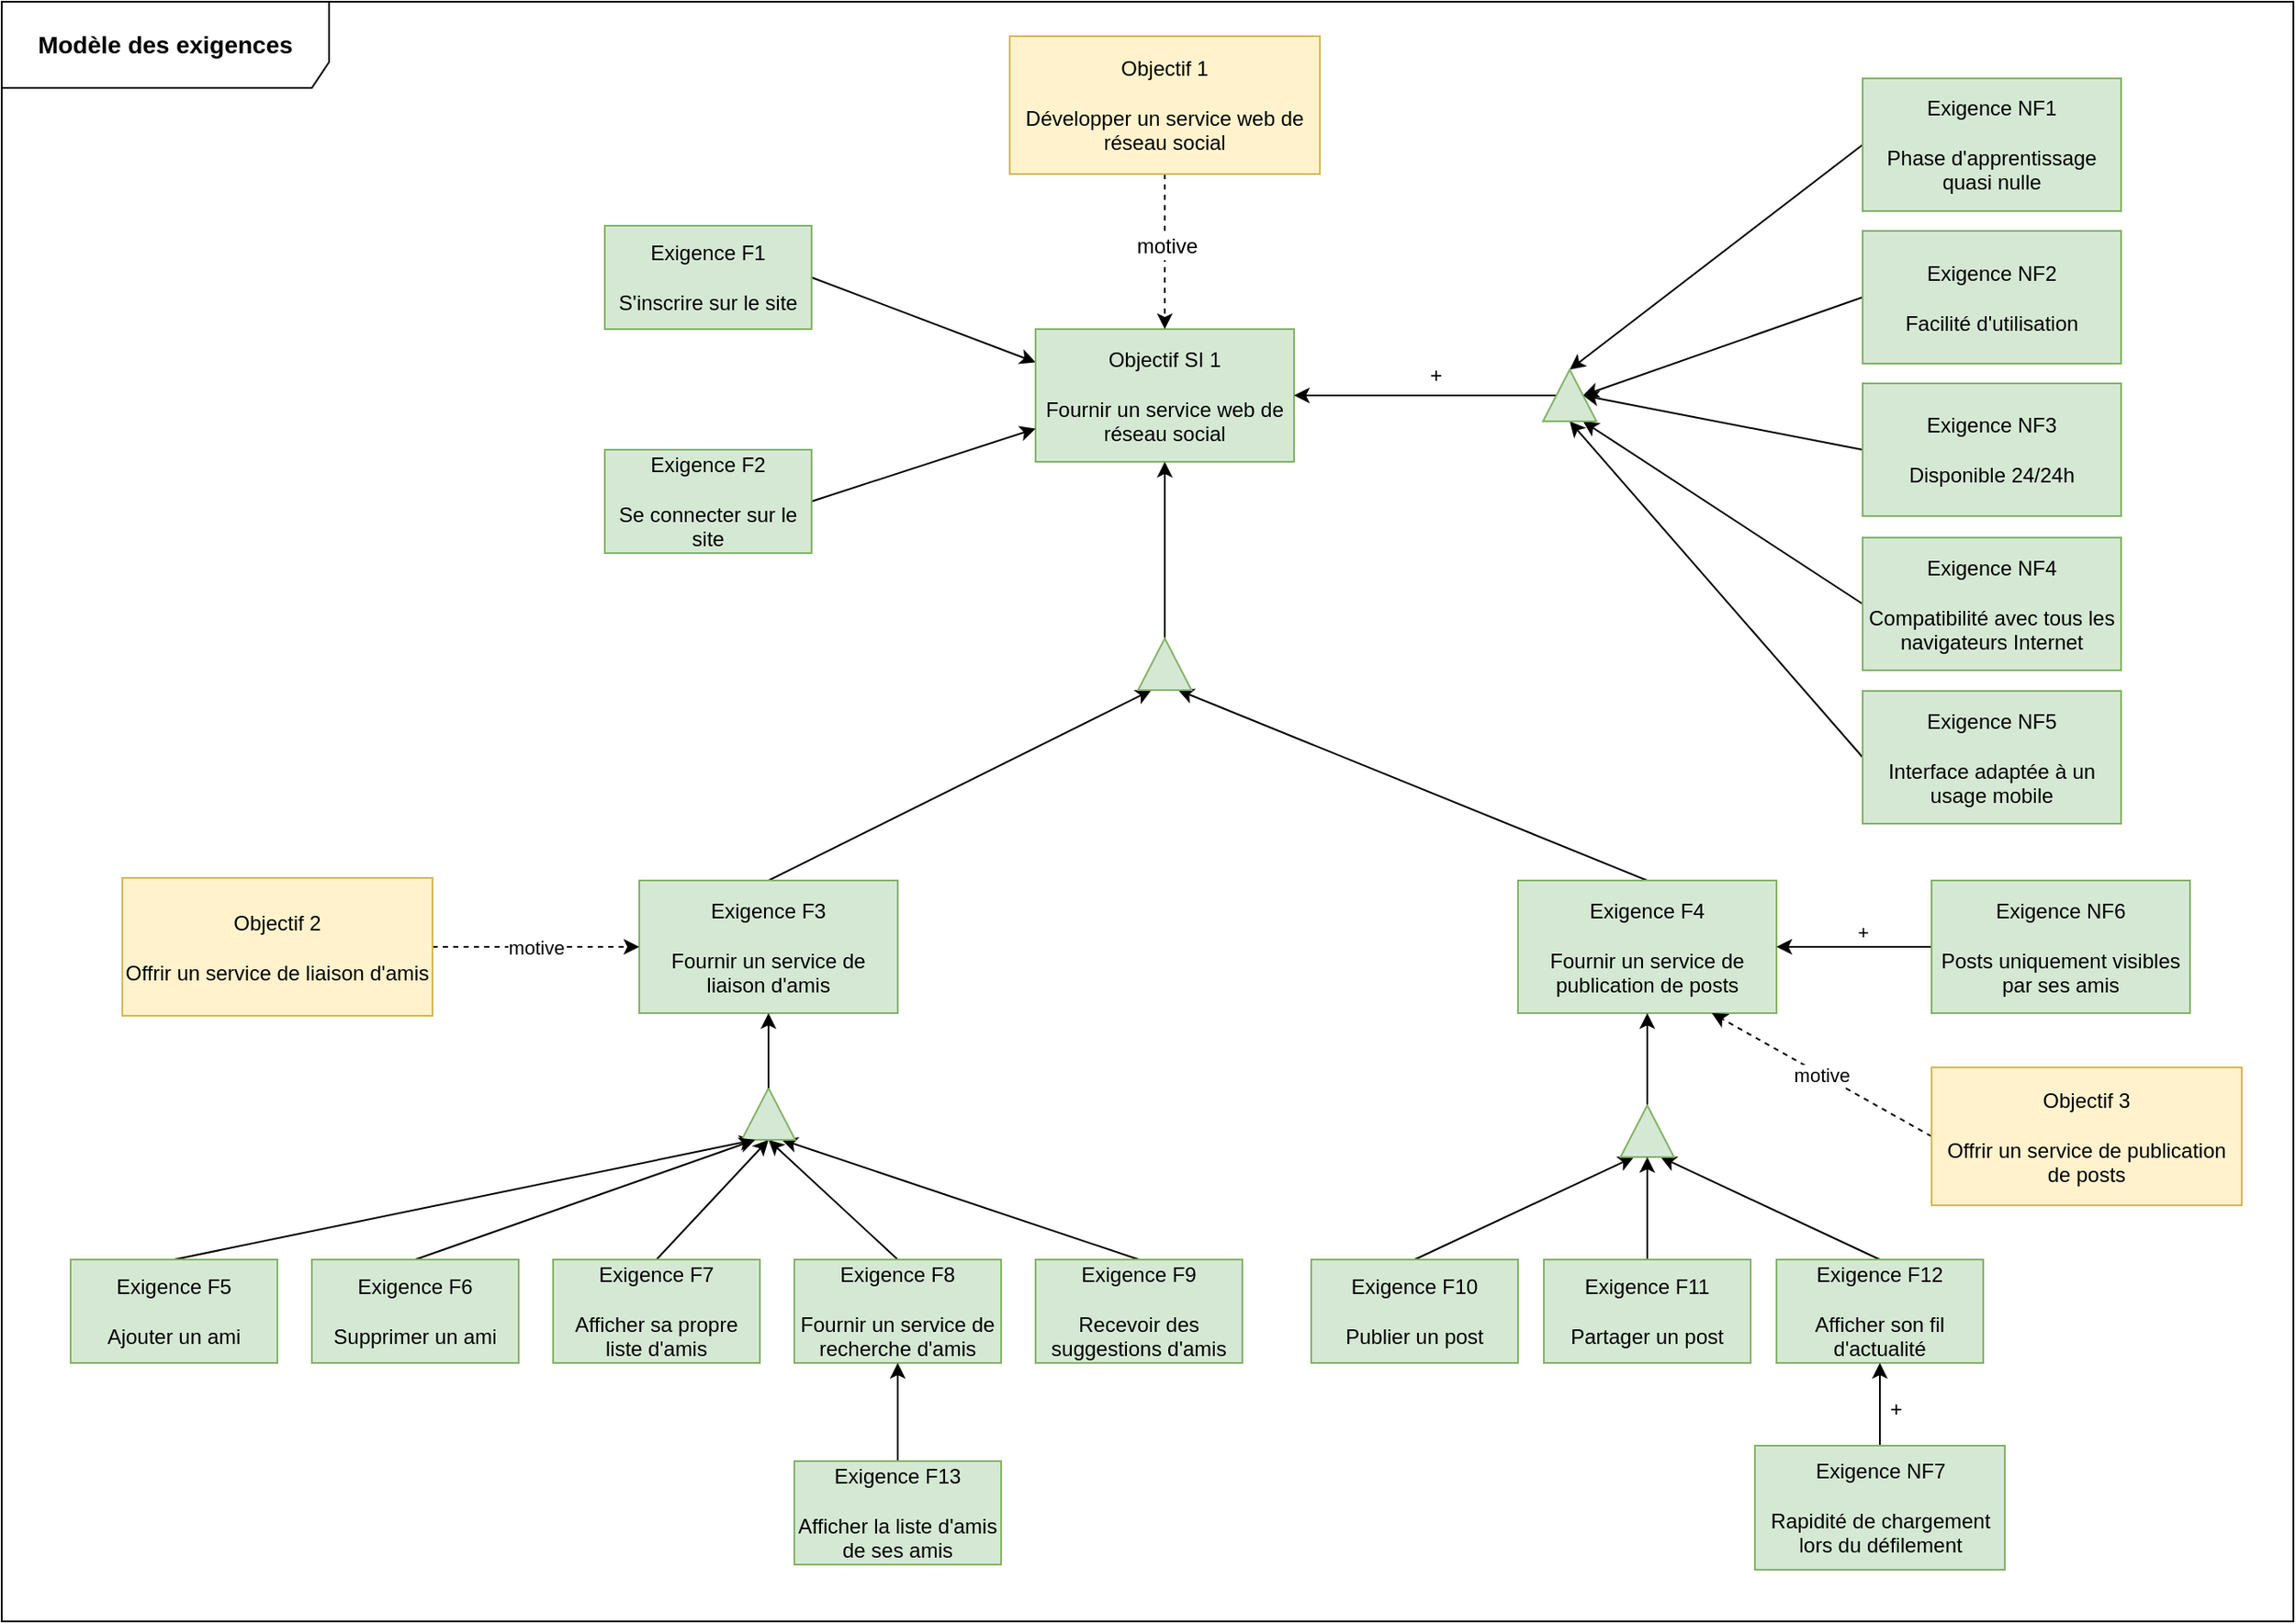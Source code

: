 <mxfile version="10.5.0" type="device"><diagram id="ZkUmeTDd73xNA51shM2l" name="Page-1"><mxGraphModel dx="2531" dy="1806" grid="1" gridSize="10" guides="1" tooltips="1" connect="1" arrows="1" fold="1" page="1" pageScale="1" pageWidth="1169" pageHeight="827" math="0" shadow="0"><root><mxCell id="0"/><mxCell id="1" parent="0"/><mxCell id="2JTCm--ZOlRviBQ--y-4-38" style="edgeStyle=none;rounded=0;orthogonalLoop=1;jettySize=auto;html=1;exitX=1;exitY=0.5;exitDx=0;exitDy=0;entryX=0;entryY=0.25;entryDx=0;entryDy=0;" edge="1" parent="1" source="2JTCm--ZOlRviBQ--y-4-6" target="2JTCm--ZOlRviBQ--y-4-13"><mxGeometry relative="1" as="geometry"/></mxCell><mxCell id="2JTCm--ZOlRviBQ--y-4-6" value="Exigence F1&lt;br&gt;&lt;br&gt;S'inscrire sur le site&lt;br&gt;" style="rounded=0;whiteSpace=wrap;html=1;fillColor=#d5e8d4;strokeColor=#82b366;" vertex="1" parent="1"><mxGeometry x="160" y="80" width="120" height="60" as="geometry"/></mxCell><mxCell id="2JTCm--ZOlRviBQ--y-4-28" style="edgeStyle=none;rounded=0;orthogonalLoop=1;jettySize=auto;html=1;exitX=0.5;exitY=0;exitDx=0;exitDy=0;entryX=0;entryY=0.25;entryDx=0;entryDy=0;" edge="1" parent="1" source="2JTCm--ZOlRviBQ--y-4-7" target="2JTCm--ZOlRviBQ--y-4-26"><mxGeometry relative="1" as="geometry"/></mxCell><mxCell id="2JTCm--ZOlRviBQ--y-4-7" value="Exigence F5&lt;br&gt;&lt;br&gt;Ajouter un ami&lt;br&gt;" style="rounded=0;whiteSpace=wrap;html=1;fillColor=#d5e8d4;strokeColor=#82b366;" vertex="1" parent="1"><mxGeometry x="-150" y="680" width="120" height="60" as="geometry"/></mxCell><mxCell id="2JTCm--ZOlRviBQ--y-4-29" style="edgeStyle=none;rounded=0;orthogonalLoop=1;jettySize=auto;html=1;exitX=0.5;exitY=0;exitDx=0;exitDy=0;entryX=0;entryY=0.5;entryDx=0;entryDy=0;" edge="1" parent="1" source="2JTCm--ZOlRviBQ--y-4-8" target="2JTCm--ZOlRviBQ--y-4-26"><mxGeometry relative="1" as="geometry"/></mxCell><mxCell id="2JTCm--ZOlRviBQ--y-4-8" value="Exigence F7&lt;br&gt;&lt;br&gt;Afficher sa propre liste d'amis&lt;br&gt;" style="rounded=0;whiteSpace=wrap;html=1;fillColor=#d5e8d4;strokeColor=#82b366;" vertex="1" parent="1"><mxGeometry x="130" y="680" width="120" height="60" as="geometry"/></mxCell><mxCell id="2JTCm--ZOlRviBQ--y-4-30" style="edgeStyle=none;rounded=0;orthogonalLoop=1;jettySize=auto;html=1;exitX=0.5;exitY=0;exitDx=0;exitDy=0;entryX=0;entryY=0.5;entryDx=0;entryDy=0;" edge="1" parent="1" source="2JTCm--ZOlRviBQ--y-4-9" target="2JTCm--ZOlRviBQ--y-4-26"><mxGeometry relative="1" as="geometry"/></mxCell><mxCell id="2JTCm--ZOlRviBQ--y-4-9" value="Exigence F8&lt;br&gt;&lt;br&gt;Fournir un service de recherche d'amis&lt;br&gt;" style="rounded=0;whiteSpace=wrap;html=1;fillColor=#d5e8d4;strokeColor=#82b366;" vertex="1" parent="1"><mxGeometry x="270" y="680" width="120" height="60" as="geometry"/></mxCell><mxCell id="2JTCm--ZOlRviBQ--y-4-43" style="edgeStyle=none;rounded=0;orthogonalLoop=1;jettySize=auto;html=1;exitX=0.5;exitY=0;exitDx=0;exitDy=0;entryX=0.5;entryY=1;entryDx=0;entryDy=0;" edge="1" parent="1" source="2JTCm--ZOlRviBQ--y-4-41" target="2JTCm--ZOlRviBQ--y-4-9"><mxGeometry relative="1" as="geometry"/></mxCell><mxCell id="2JTCm--ZOlRviBQ--y-4-41" value="Exigence F13&lt;br&gt;&lt;br&gt;Afficher la liste d'amis de ses amis&lt;br&gt;" style="rounded=0;whiteSpace=wrap;html=1;fillColor=#d5e8d4;strokeColor=#82b366;" vertex="1" parent="1"><mxGeometry x="270" y="797" width="120" height="60" as="geometry"/></mxCell><mxCell id="2JTCm--ZOlRviBQ--y-4-31" style="edgeStyle=none;rounded=0;orthogonalLoop=1;jettySize=auto;html=1;exitX=0.5;exitY=0;exitDx=0;exitDy=0;entryX=0;entryY=0.75;entryDx=0;entryDy=0;" edge="1" parent="1" source="2JTCm--ZOlRviBQ--y-4-10" target="2JTCm--ZOlRviBQ--y-4-26"><mxGeometry relative="1" as="geometry"/></mxCell><mxCell id="2JTCm--ZOlRviBQ--y-4-10" value="Exigence F9&lt;br&gt;&lt;br&gt;Recevoir des suggestions d'amis&lt;br&gt;" style="rounded=0;whiteSpace=wrap;html=1;fillColor=#d5e8d4;strokeColor=#82b366;" vertex="1" parent="1"><mxGeometry x="410" y="680" width="120" height="60" as="geometry"/></mxCell><mxCell id="2JTCm--ZOlRviBQ--y-4-25" style="edgeStyle=none;rounded=0;orthogonalLoop=1;jettySize=auto;html=1;exitX=0.5;exitY=0;exitDx=0;exitDy=0;entryX=0;entryY=0.25;entryDx=0;entryDy=0;" edge="1" parent="1" source="2JTCm--ZOlRviBQ--y-4-11" target="2JTCm--ZOlRviBQ--y-4-21"><mxGeometry relative="1" as="geometry"/></mxCell><mxCell id="2JTCm--ZOlRviBQ--y-4-11" value="Exigence F10&lt;br&gt;&lt;br&gt;Publier un post&lt;br&gt;" style="rounded=0;whiteSpace=wrap;html=1;fillColor=#d5e8d4;strokeColor=#82b366;" vertex="1" parent="1"><mxGeometry x="570" y="680" width="120" height="60" as="geometry"/></mxCell><mxCell id="2JTCm--ZOlRviBQ--y-4-24" style="edgeStyle=none;rounded=0;orthogonalLoop=1;jettySize=auto;html=1;exitX=0.5;exitY=0;exitDx=0;exitDy=0;entryX=0;entryY=0.75;entryDx=0;entryDy=0;" edge="1" parent="1" source="2JTCm--ZOlRviBQ--y-4-12" target="2JTCm--ZOlRviBQ--y-4-21"><mxGeometry relative="1" as="geometry"/></mxCell><mxCell id="2JTCm--ZOlRviBQ--y-4-12" value="Exigence F12&lt;br&gt;&lt;br&gt;Afficher son fil d'actualité&lt;br&gt;" style="rounded=0;whiteSpace=wrap;html=1;fillColor=#d5e8d4;strokeColor=#82b366;" vertex="1" parent="1"><mxGeometry x="840" y="680" width="120" height="60" as="geometry"/></mxCell><mxCell id="2JTCm--ZOlRviBQ--y-4-13" value="Objectif SI 1&lt;br&gt;&lt;br&gt;Fournir un service web de réseau social&lt;br&gt;" style="rounded=0;whiteSpace=wrap;html=1;fillColor=#d5e8d4;strokeColor=#82b366;" vertex="1" parent="1"><mxGeometry x="410" y="140" width="150" height="77" as="geometry"/></mxCell><mxCell id="2JTCm--ZOlRviBQ--y-4-33" style="edgeStyle=none;rounded=0;orthogonalLoop=1;jettySize=auto;html=1;exitX=0.5;exitY=0;exitDx=0;exitDy=0;entryX=0;entryY=0.25;entryDx=0;entryDy=0;" edge="1" parent="1" source="2JTCm--ZOlRviBQ--y-4-14" target="2JTCm--ZOlRviBQ--y-4-32"><mxGeometry relative="1" as="geometry"/></mxCell><mxCell id="2JTCm--ZOlRviBQ--y-4-14" value="Exigence F3&lt;br&gt;&lt;br&gt;Fournir un service de liaison d'amis&lt;br&gt;" style="rounded=0;whiteSpace=wrap;html=1;fillColor=#d5e8d4;strokeColor=#82b366;" vertex="1" parent="1"><mxGeometry x="180" y="460" width="150" height="77" as="geometry"/></mxCell><mxCell id="2JTCm--ZOlRviBQ--y-4-34" style="edgeStyle=none;rounded=0;orthogonalLoop=1;jettySize=auto;html=1;exitX=0.5;exitY=0;exitDx=0;exitDy=0;entryX=0;entryY=0.75;entryDx=0;entryDy=0;" edge="1" parent="1" source="2JTCm--ZOlRviBQ--y-4-15" target="2JTCm--ZOlRviBQ--y-4-32"><mxGeometry relative="1" as="geometry"/></mxCell><mxCell id="2JTCm--ZOlRviBQ--y-4-15" value="Exigence F4&lt;br&gt;&lt;br&gt;Fournir un service de publication de posts&lt;br&gt;" style="rounded=0;whiteSpace=wrap;html=1;fillColor=#d5e8d4;strokeColor=#82b366;" vertex="1" parent="1"><mxGeometry x="690" y="460" width="150" height="77" as="geometry"/></mxCell><mxCell id="2JTCm--ZOlRviBQ--y-4-23" style="edgeStyle=none;rounded=0;orthogonalLoop=1;jettySize=auto;html=1;exitX=1;exitY=0.5;exitDx=0;exitDy=0;entryX=0.5;entryY=1;entryDx=0;entryDy=0;" edge="1" parent="1" source="2JTCm--ZOlRviBQ--y-4-21" target="2JTCm--ZOlRviBQ--y-4-15"><mxGeometry relative="1" as="geometry"/></mxCell><mxCell id="2JTCm--ZOlRviBQ--y-4-21" value="" style="triangle;whiteSpace=wrap;html=1;rotation=-90;fillColor=#d5e8d4;strokeColor=#82b366;" vertex="1" parent="1"><mxGeometry x="750" y="590" width="30" height="31" as="geometry"/></mxCell><mxCell id="2JTCm--ZOlRviBQ--y-4-26" value="" style="triangle;whiteSpace=wrap;html=1;rotation=-90;fillColor=#d5e8d4;strokeColor=#82b366;" vertex="1" parent="1"><mxGeometry x="240" y="580" width="30" height="31" as="geometry"/></mxCell><mxCell id="2JTCm--ZOlRviBQ--y-4-27" style="edgeStyle=none;rounded=0;orthogonalLoop=1;jettySize=auto;html=1;exitX=1;exitY=0.5;exitDx=0;exitDy=0;entryX=0.5;entryY=1;entryDx=0;entryDy=0;" edge="1" source="2JTCm--ZOlRviBQ--y-4-26" parent="1" target="2JTCm--ZOlRviBQ--y-4-14"><mxGeometry relative="1" as="geometry"><mxPoint x="300" y="560" as="targetPoint"/></mxGeometry></mxCell><mxCell id="2JTCm--ZOlRviBQ--y-4-35" style="edgeStyle=none;rounded=0;orthogonalLoop=1;jettySize=auto;html=1;exitX=1;exitY=0.5;exitDx=0;exitDy=0;entryX=0.5;entryY=1;entryDx=0;entryDy=0;" edge="1" parent="1" source="2JTCm--ZOlRviBQ--y-4-32" target="2JTCm--ZOlRviBQ--y-4-13"><mxGeometry relative="1" as="geometry"><mxPoint x="485" y="281" as="sourcePoint"/></mxGeometry></mxCell><mxCell id="2JTCm--ZOlRviBQ--y-4-32" value="" style="triangle;whiteSpace=wrap;html=1;rotation=-90;fillColor=#d5e8d4;strokeColor=#82b366;" vertex="1" parent="1"><mxGeometry x="470" y="319" width="30" height="31" as="geometry"/></mxCell><mxCell id="2JTCm--ZOlRviBQ--y-4-40" style="edgeStyle=none;rounded=0;orthogonalLoop=1;jettySize=auto;html=1;exitX=1;exitY=0.5;exitDx=0;exitDy=0;entryX=0;entryY=0.75;entryDx=0;entryDy=0;" edge="1" parent="1" source="2JTCm--ZOlRviBQ--y-4-39" target="2JTCm--ZOlRviBQ--y-4-13"><mxGeometry relative="1" as="geometry"/></mxCell><mxCell id="2JTCm--ZOlRviBQ--y-4-39" value="Exigence F2&lt;br&gt;&lt;br&gt;Se connecter sur le site&lt;br&gt;" style="rounded=0;whiteSpace=wrap;html=1;fillColor=#d5e8d4;strokeColor=#82b366;" vertex="1" parent="1"><mxGeometry x="160" y="210" width="120" height="60" as="geometry"/></mxCell><mxCell id="2JTCm--ZOlRviBQ--y-4-45" style="edgeStyle=none;rounded=0;orthogonalLoop=1;jettySize=auto;html=1;exitX=0.5;exitY=0;exitDx=0;exitDy=0;entryX=0;entryY=0.5;entryDx=0;entryDy=0;" edge="1" parent="1" source="2JTCm--ZOlRviBQ--y-4-44" target="2JTCm--ZOlRviBQ--y-4-21"><mxGeometry relative="1" as="geometry"/></mxCell><mxCell id="2JTCm--ZOlRviBQ--y-4-44" value="Exigence F11&lt;br&gt;&lt;br&gt;Partager un post&lt;br&gt;" style="rounded=0;whiteSpace=wrap;html=1;fillColor=#d5e8d4;strokeColor=#82b366;" vertex="1" parent="1"><mxGeometry x="705" y="680" width="120" height="60" as="geometry"/></mxCell><mxCell id="2JTCm--ZOlRviBQ--y-4-61" style="edgeStyle=none;rounded=0;orthogonalLoop=1;jettySize=auto;html=1;exitX=0;exitY=0.5;exitDx=0;exitDy=0;entryX=0.5;entryY=1;entryDx=0;entryDy=0;" edge="1" parent="1" source="2JTCm--ZOlRviBQ--y-4-46" target="2JTCm--ZOlRviBQ--y-4-57"><mxGeometry relative="1" as="geometry"/></mxCell><mxCell id="2JTCm--ZOlRviBQ--y-4-46" value="Exigence NF2&lt;br&gt;&lt;br&gt;Facilité d'utilisation&lt;br&gt;" style="rounded=0;whiteSpace=wrap;html=1;fillColor=#d5e8d4;strokeColor=#82b366;" vertex="1" parent="1"><mxGeometry x="890" y="83" width="150" height="77" as="geometry"/></mxCell><mxCell id="2JTCm--ZOlRviBQ--y-4-60" style="edgeStyle=none;rounded=0;orthogonalLoop=1;jettySize=auto;html=1;exitX=0;exitY=0.5;exitDx=0;exitDy=0;entryX=1;entryY=0.5;entryDx=0;entryDy=0;" edge="1" parent="1" source="2JTCm--ZOlRviBQ--y-4-47" target="2JTCm--ZOlRviBQ--y-4-57"><mxGeometry relative="1" as="geometry"/></mxCell><mxCell id="2JTCm--ZOlRviBQ--y-4-47" value="Exigence NF1&lt;br&gt;&lt;br&gt;Phase d'apprentissage quasi nulle&lt;br&gt;" style="rounded=0;whiteSpace=wrap;html=1;fillColor=#d5e8d4;strokeColor=#82b366;" vertex="1" parent="1"><mxGeometry x="890" y="-5.5" width="150" height="77" as="geometry"/></mxCell><mxCell id="2JTCm--ZOlRviBQ--y-4-64" style="edgeStyle=none;rounded=0;orthogonalLoop=1;jettySize=auto;html=1;exitX=0;exitY=0.5;exitDx=0;exitDy=0;entryX=0;entryY=0.5;entryDx=0;entryDy=0;" edge="1" parent="1" source="2JTCm--ZOlRviBQ--y-4-48" target="2JTCm--ZOlRviBQ--y-4-57"><mxGeometry relative="1" as="geometry"/></mxCell><mxCell id="2JTCm--ZOlRviBQ--y-4-48" value="Exigence NF5&lt;br&gt;&lt;br&gt;Interface adaptée à un usage mobile&lt;br&gt;" style="rounded=0;whiteSpace=wrap;html=1;fillColor=#d5e8d4;strokeColor=#82b366;" vertex="1" parent="1"><mxGeometry x="890" y="350" width="150" height="77" as="geometry"/></mxCell><mxCell id="2JTCm--ZOlRviBQ--y-4-62" style="edgeStyle=none;rounded=0;orthogonalLoop=1;jettySize=auto;html=1;exitX=0;exitY=0.5;exitDx=0;exitDy=0;entryX=0.5;entryY=1;entryDx=0;entryDy=0;" edge="1" parent="1" source="2JTCm--ZOlRviBQ--y-4-49" target="2JTCm--ZOlRviBQ--y-4-57"><mxGeometry relative="1" as="geometry"/></mxCell><mxCell id="2JTCm--ZOlRviBQ--y-4-49" value="Exigence NF3&lt;br&gt;&lt;br&gt;Disponible 24/24h&lt;br&gt;" style="rounded=0;whiteSpace=wrap;html=1;fillColor=#d5e8d4;strokeColor=#82b366;" vertex="1" parent="1"><mxGeometry x="890" y="171.5" width="150" height="77" as="geometry"/></mxCell><mxCell id="2JTCm--ZOlRviBQ--y-4-63" style="edgeStyle=none;rounded=0;orthogonalLoop=1;jettySize=auto;html=1;exitX=0;exitY=0.5;exitDx=0;exitDy=0;entryX=0;entryY=0.75;entryDx=0;entryDy=0;" edge="1" parent="1" source="2JTCm--ZOlRviBQ--y-4-50" target="2JTCm--ZOlRviBQ--y-4-57"><mxGeometry relative="1" as="geometry"/></mxCell><mxCell id="2JTCm--ZOlRviBQ--y-4-50" value="Exigence NF4&lt;br&gt;&lt;br&gt;Compatibilité avec tous les navigateurs Internet&lt;br&gt;" style="rounded=0;whiteSpace=wrap;html=1;fillColor=#d5e8d4;strokeColor=#82b366;" vertex="1" parent="1"><mxGeometry x="890" y="261" width="150" height="77" as="geometry"/></mxCell><mxCell id="2JTCm--ZOlRviBQ--y-4-52" style="edgeStyle=none;rounded=0;orthogonalLoop=1;jettySize=auto;html=1;exitX=0.5;exitY=0;exitDx=0;exitDy=0;entryX=0.5;entryY=1;entryDx=0;entryDy=0;" edge="1" parent="1" source="2JTCm--ZOlRviBQ--y-4-51" target="2JTCm--ZOlRviBQ--y-4-12"><mxGeometry relative="1" as="geometry"/></mxCell><mxCell id="2JTCm--ZOlRviBQ--y-4-56" value="+" style="text;html=1;resizable=0;points=[];align=center;verticalAlign=middle;labelBackgroundColor=#ffffff;" vertex="1" connectable="0" parent="2JTCm--ZOlRviBQ--y-4-52"><mxGeometry x="-0.25" relative="1" as="geometry"><mxPoint x="9" y="-3" as="offset"/></mxGeometry></mxCell><mxCell id="2JTCm--ZOlRviBQ--y-4-51" value="Exigence NF7&lt;br&gt;&lt;br&gt;Rapidité de chargement lors du défilement&lt;br&gt;" style="rounded=0;whiteSpace=wrap;html=1;fillColor=#d5e8d4;strokeColor=#82b366;" vertex="1" parent="1"><mxGeometry x="827.5" y="788" width="145" height="72" as="geometry"/></mxCell><mxCell id="2JTCm--ZOlRviBQ--y-4-55" value="+" style="edgeStyle=none;rounded=0;orthogonalLoop=1;jettySize=auto;html=1;exitX=0;exitY=0.5;exitDx=0;exitDy=0;entryX=1;entryY=0.5;entryDx=0;entryDy=0;" edge="1" parent="1" source="2JTCm--ZOlRviBQ--y-4-53" target="2JTCm--ZOlRviBQ--y-4-15"><mxGeometry x="-0.111" y="-9" relative="1" as="geometry"><mxPoint as="offset"/></mxGeometry></mxCell><mxCell id="2JTCm--ZOlRviBQ--y-4-53" value="Exigence NF6&lt;br&gt;&lt;br&gt;Posts uniquement visibles par ses amis&lt;br&gt;" style="rounded=0;whiteSpace=wrap;html=1;fillColor=#d5e8d4;strokeColor=#82b366;" vertex="1" parent="1"><mxGeometry x="930" y="460" width="150" height="77" as="geometry"/></mxCell><mxCell id="2JTCm--ZOlRviBQ--y-4-59" style="edgeStyle=none;rounded=0;orthogonalLoop=1;jettySize=auto;html=1;exitX=0.5;exitY=0;exitDx=0;exitDy=0;entryX=1;entryY=0.5;entryDx=0;entryDy=0;" edge="1" parent="1" source="2JTCm--ZOlRviBQ--y-4-57" target="2JTCm--ZOlRviBQ--y-4-13"><mxGeometry relative="1" as="geometry"/></mxCell><mxCell id="2JTCm--ZOlRviBQ--y-4-65" value="+" style="text;html=1;resizable=0;points=[];align=center;verticalAlign=middle;labelBackgroundColor=#ffffff;" vertex="1" connectable="0" parent="2JTCm--ZOlRviBQ--y-4-59"><mxGeometry x="-0.066" y="-2" relative="1" as="geometry"><mxPoint y="-10" as="offset"/></mxGeometry></mxCell><mxCell id="2JTCm--ZOlRviBQ--y-4-57" value="" style="triangle;whiteSpace=wrap;html=1;rotation=-90;fillColor=#d5e8d4;strokeColor=#82b366;" vertex="1" parent="1"><mxGeometry x="705" y="163" width="30" height="31" as="geometry"/></mxCell><mxCell id="2JTCm--ZOlRviBQ--y-4-67" style="edgeStyle=none;rounded=0;orthogonalLoop=1;jettySize=auto;html=1;exitX=0.5;exitY=0;exitDx=0;exitDy=0;entryX=0;entryY=0.25;entryDx=0;entryDy=0;" edge="1" parent="1" source="2JTCm--ZOlRviBQ--y-4-66" target="2JTCm--ZOlRviBQ--y-4-26"><mxGeometry relative="1" as="geometry"/></mxCell><mxCell id="2JTCm--ZOlRviBQ--y-4-66" value="Exigence F6&lt;br&gt;&lt;br&gt;Supprimer un ami&lt;br&gt;" style="rounded=0;whiteSpace=wrap;html=1;fillColor=#d5e8d4;strokeColor=#82b366;" vertex="1" parent="1"><mxGeometry x="-10" y="680" width="120" height="60" as="geometry"/></mxCell><mxCell id="2JTCm--ZOlRviBQ--y-4-70" value="motive" style="edgeStyle=none;rounded=0;orthogonalLoop=1;jettySize=auto;html=1;exitX=1;exitY=0.5;exitDx=0;exitDy=0;entryX=0;entryY=0.5;entryDx=0;entryDy=0;dashed=1;" edge="1" parent="1" source="2JTCm--ZOlRviBQ--y-4-68" target="2JTCm--ZOlRviBQ--y-4-14"><mxGeometry relative="1" as="geometry"/></mxCell><mxCell id="2JTCm--ZOlRviBQ--y-4-68" value="Objectif 2&lt;br&gt;&lt;br&gt;Offrir un service de liaison d'amis&lt;br&gt;" style="rounded=0;whiteSpace=wrap;html=1;fillColor=#fff2cc;strokeColor=#d6b656;" vertex="1" parent="1"><mxGeometry x="-120" y="458.5" width="180" height="80" as="geometry"/></mxCell><mxCell id="2JTCm--ZOlRviBQ--y-4-72" value="motive" style="edgeStyle=none;rounded=0;orthogonalLoop=1;jettySize=auto;html=1;exitX=0;exitY=0.5;exitDx=0;exitDy=0;entryX=0.75;entryY=1;entryDx=0;entryDy=0;dashed=1;" edge="1" parent="1" source="2JTCm--ZOlRviBQ--y-4-71" target="2JTCm--ZOlRviBQ--y-4-15"><mxGeometry relative="1" as="geometry"/></mxCell><mxCell id="2JTCm--ZOlRviBQ--y-4-71" value="Objectif 3&lt;br&gt;&lt;br&gt;Offrir un service de publication de posts&lt;br&gt;" style="rounded=0;whiteSpace=wrap;html=1;fillColor=#fff2cc;strokeColor=#d6b656;" vertex="1" parent="1"><mxGeometry x="930" y="568.5" width="180" height="80" as="geometry"/></mxCell><mxCell id="2JTCm--ZOlRviBQ--y-4-74" style="edgeStyle=none;rounded=0;orthogonalLoop=1;jettySize=auto;html=1;exitX=0.5;exitY=1;exitDx=0;exitDy=0;entryX=0.5;entryY=0;entryDx=0;entryDy=0;dashed=1;" edge="1" parent="1" source="2JTCm--ZOlRviBQ--y-4-73" target="2JTCm--ZOlRviBQ--y-4-13"><mxGeometry relative="1" as="geometry"/></mxCell><mxCell id="2JTCm--ZOlRviBQ--y-4-75" value="motive" style="text;html=1;resizable=0;points=[];align=center;verticalAlign=middle;labelBackgroundColor=#ffffff;" vertex="1" connectable="0" parent="2JTCm--ZOlRviBQ--y-4-74"><mxGeometry x="-0.079" y="1" relative="1" as="geometry"><mxPoint as="offset"/></mxGeometry></mxCell><mxCell id="2JTCm--ZOlRviBQ--y-4-73" value="Objectif 1&lt;br&gt;&lt;br&gt;Développer un service web de réseau social&lt;br&gt;" style="rounded=0;whiteSpace=wrap;html=1;fillColor=#fff2cc;strokeColor=#d6b656;" vertex="1" parent="1"><mxGeometry x="395" y="-30" width="180" height="80" as="geometry"/></mxCell><mxCell id="2JTCm--ZOlRviBQ--y-4-76" value="&lt;b&gt;&lt;font style=&quot;font-size: 14px&quot;&gt;Modèle des exigences&lt;/font&gt;&lt;/b&gt;" style="shape=umlFrame;whiteSpace=wrap;html=1;width=190;height=50;" vertex="1" parent="1"><mxGeometry x="-190" y="-50" width="1330" height="940" as="geometry"/></mxCell></root></mxGraphModel></diagram></mxfile>